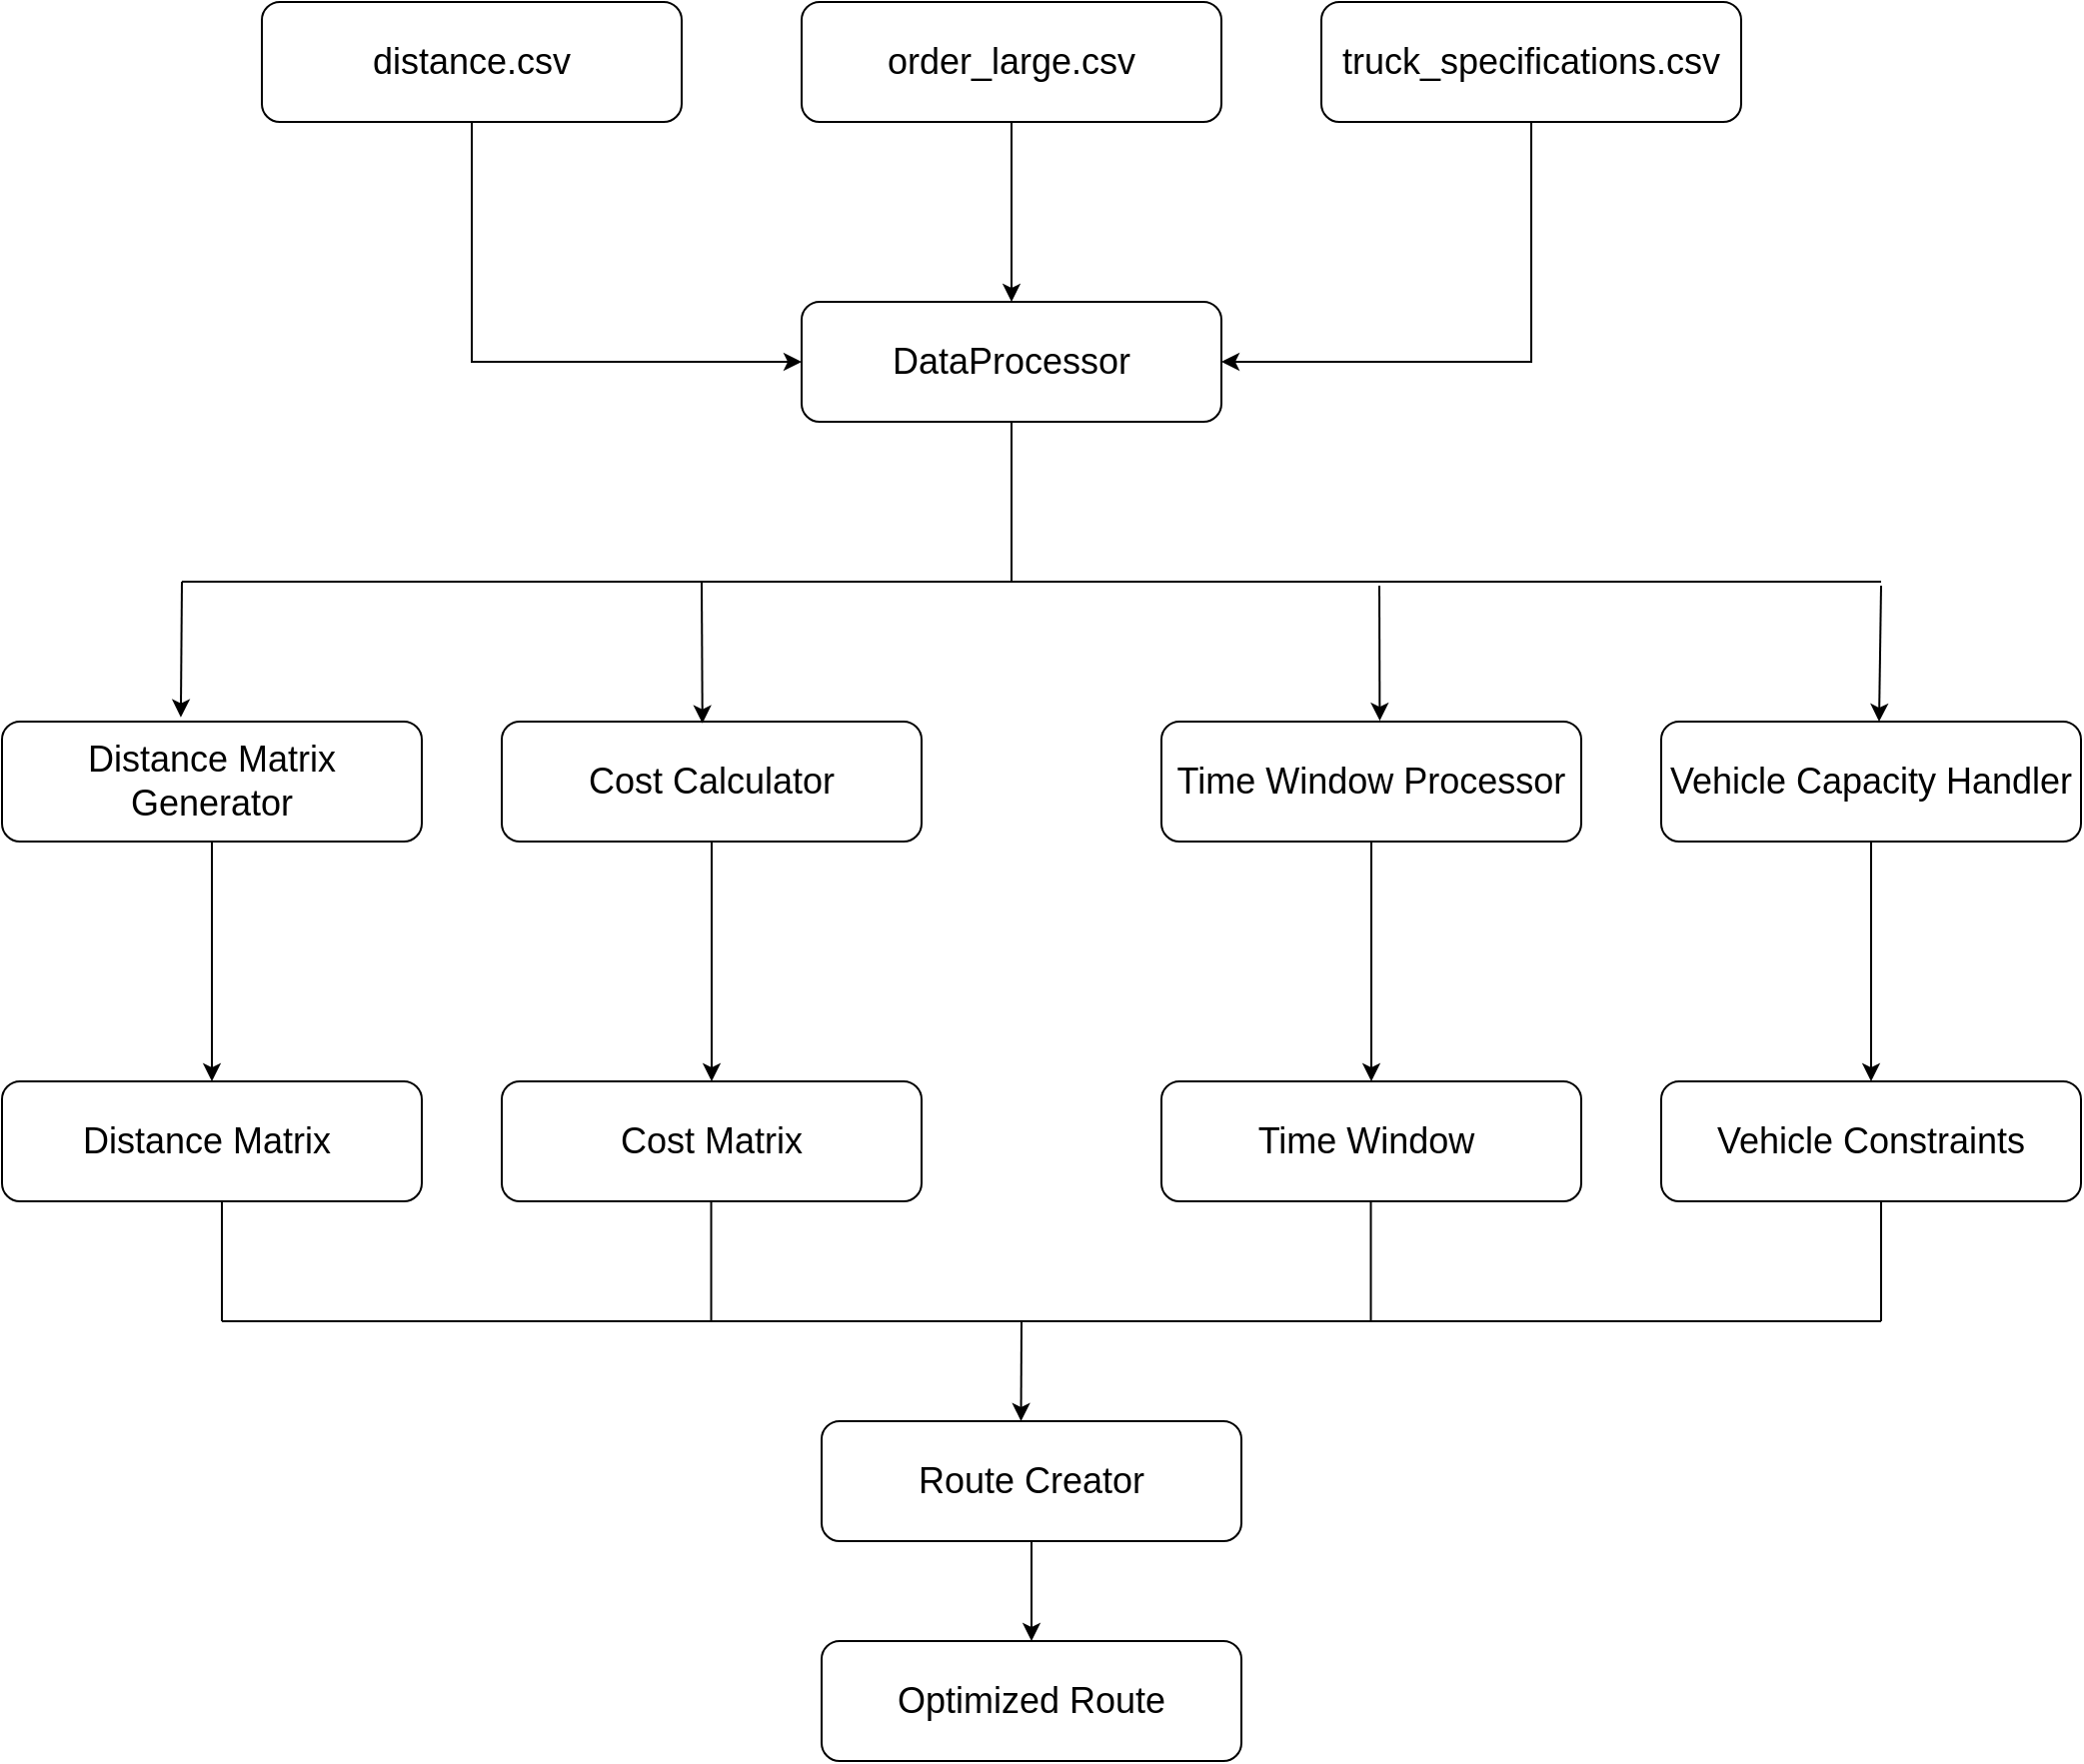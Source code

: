 <mxfile version="26.0.14">
  <diagram name="Page-1" id="1BG5TKz8CBbTJbB7rtQt">
    <mxGraphModel dx="2247" dy="659" grid="1" gridSize="10" guides="1" tooltips="1" connect="1" arrows="1" fold="1" page="1" pageScale="1" pageWidth="850" pageHeight="1100" math="0" shadow="0">
      <root>
        <mxCell id="0" />
        <mxCell id="1" parent="0" />
        <mxCell id="yM6JbzNmFY9VCsgO5a7o-11" style="edgeStyle=orthogonalEdgeStyle;rounded=0;orthogonalLoop=1;jettySize=auto;html=1;exitX=0.5;exitY=1;exitDx=0;exitDy=0;entryX=0;entryY=0.5;entryDx=0;entryDy=0;" edge="1" parent="1" source="yM6JbzNmFY9VCsgO5a7o-4" target="yM6JbzNmFY9VCsgO5a7o-10">
          <mxGeometry relative="1" as="geometry" />
        </mxCell>
        <mxCell id="yM6JbzNmFY9VCsgO5a7o-4" value="&lt;font style=&quot;font-size: 18px;&quot;&gt;distance.csv&lt;/font&gt;" style="rounded=1;whiteSpace=wrap;html=1;" vertex="1" parent="1">
          <mxGeometry x="40" y="100" width="210" height="60" as="geometry" />
        </mxCell>
        <mxCell id="yM6JbzNmFY9VCsgO5a7o-12" style="edgeStyle=orthogonalEdgeStyle;rounded=0;orthogonalLoop=1;jettySize=auto;html=1;exitX=0.5;exitY=1;exitDx=0;exitDy=0;" edge="1" parent="1" source="yM6JbzNmFY9VCsgO5a7o-5" target="yM6JbzNmFY9VCsgO5a7o-10">
          <mxGeometry relative="1" as="geometry" />
        </mxCell>
        <mxCell id="yM6JbzNmFY9VCsgO5a7o-5" value="&lt;font style=&quot;font-size: 18px;&quot;&gt;order_large.csv&lt;/font&gt;" style="rounded=1;whiteSpace=wrap;html=1;" vertex="1" parent="1">
          <mxGeometry x="310" y="100" width="210" height="60" as="geometry" />
        </mxCell>
        <mxCell id="yM6JbzNmFY9VCsgO5a7o-13" style="edgeStyle=orthogonalEdgeStyle;rounded=0;orthogonalLoop=1;jettySize=auto;html=1;exitX=0.5;exitY=1;exitDx=0;exitDy=0;entryX=1;entryY=0.5;entryDx=0;entryDy=0;" edge="1" parent="1" source="yM6JbzNmFY9VCsgO5a7o-6" target="yM6JbzNmFY9VCsgO5a7o-10">
          <mxGeometry relative="1" as="geometry" />
        </mxCell>
        <mxCell id="yM6JbzNmFY9VCsgO5a7o-6" value="&lt;font style=&quot;font-size: 18px;&quot;&gt;truck_specifications.csv&lt;/font&gt;" style="rounded=1;whiteSpace=wrap;html=1;" vertex="1" parent="1">
          <mxGeometry x="570" y="100" width="210" height="60" as="geometry" />
        </mxCell>
        <mxCell id="yM6JbzNmFY9VCsgO5a7o-10" value="&lt;font style=&quot;font-size: 18px;&quot;&gt;DataProcessor&lt;/font&gt;" style="rounded=1;whiteSpace=wrap;html=1;" vertex="1" parent="1">
          <mxGeometry x="310" y="250" width="210" height="60" as="geometry" />
        </mxCell>
        <mxCell id="yM6JbzNmFY9VCsgO5a7o-34" style="edgeStyle=orthogonalEdgeStyle;rounded=0;orthogonalLoop=1;jettySize=auto;html=1;entryX=0.5;entryY=0;entryDx=0;entryDy=0;" edge="1" parent="1" source="yM6JbzNmFY9VCsgO5a7o-14" target="yM6JbzNmFY9VCsgO5a7o-26">
          <mxGeometry relative="1" as="geometry" />
        </mxCell>
        <mxCell id="yM6JbzNmFY9VCsgO5a7o-14" value="&lt;span style=&quot;font-size: 18px;&quot;&gt;Distance Matrix Generator&lt;/span&gt;" style="rounded=1;whiteSpace=wrap;html=1;" vertex="1" parent="1">
          <mxGeometry x="-90" y="460" width="210" height="60" as="geometry" />
        </mxCell>
        <mxCell id="yM6JbzNmFY9VCsgO5a7o-33" style="edgeStyle=orthogonalEdgeStyle;rounded=0;orthogonalLoop=1;jettySize=auto;html=1;entryX=0.5;entryY=0;entryDx=0;entryDy=0;" edge="1" parent="1" source="yM6JbzNmFY9VCsgO5a7o-15" target="yM6JbzNmFY9VCsgO5a7o-28">
          <mxGeometry relative="1" as="geometry" />
        </mxCell>
        <mxCell id="yM6JbzNmFY9VCsgO5a7o-15" value="&lt;font style=&quot;font-size: 18px;&quot;&gt;Cost Calculator&lt;/font&gt;" style="rounded=1;whiteSpace=wrap;html=1;" vertex="1" parent="1">
          <mxGeometry x="160" y="460" width="210" height="60" as="geometry" />
        </mxCell>
        <mxCell id="yM6JbzNmFY9VCsgO5a7o-32" style="edgeStyle=orthogonalEdgeStyle;rounded=0;orthogonalLoop=1;jettySize=auto;html=1;exitX=0.5;exitY=1;exitDx=0;exitDy=0;entryX=0.5;entryY=0;entryDx=0;entryDy=0;" edge="1" parent="1" source="yM6JbzNmFY9VCsgO5a7o-16" target="yM6JbzNmFY9VCsgO5a7o-29">
          <mxGeometry relative="1" as="geometry" />
        </mxCell>
        <mxCell id="yM6JbzNmFY9VCsgO5a7o-16" value="&lt;font style=&quot;font-size: 18px;&quot;&gt;Time Window Processor&lt;/font&gt;" style="rounded=1;whiteSpace=wrap;html=1;" vertex="1" parent="1">
          <mxGeometry x="490" y="460" width="210" height="60" as="geometry" />
        </mxCell>
        <mxCell id="yM6JbzNmFY9VCsgO5a7o-31" style="edgeStyle=orthogonalEdgeStyle;rounded=0;orthogonalLoop=1;jettySize=auto;html=1;exitX=0.5;exitY=1;exitDx=0;exitDy=0;entryX=0.5;entryY=0;entryDx=0;entryDy=0;" edge="1" parent="1" source="yM6JbzNmFY9VCsgO5a7o-18" target="yM6JbzNmFY9VCsgO5a7o-30">
          <mxGeometry relative="1" as="geometry" />
        </mxCell>
        <mxCell id="yM6JbzNmFY9VCsgO5a7o-18" value="&lt;span style=&quot;font-size: 18px;&quot;&gt;Vehicle Capacity Handler&lt;/span&gt;" style="rounded=1;whiteSpace=wrap;html=1;" vertex="1" parent="1">
          <mxGeometry x="740" y="460" width="210" height="60" as="geometry" />
        </mxCell>
        <mxCell id="yM6JbzNmFY9VCsgO5a7o-20" value="" style="endArrow=none;html=1;rounded=0;entryX=0.5;entryY=1;entryDx=0;entryDy=0;" edge="1" parent="1" target="yM6JbzNmFY9VCsgO5a7o-10">
          <mxGeometry width="50" height="50" relative="1" as="geometry">
            <mxPoint x="415" y="390" as="sourcePoint" />
            <mxPoint x="360" y="440" as="targetPoint" />
          </mxGeometry>
        </mxCell>
        <mxCell id="yM6JbzNmFY9VCsgO5a7o-21" value="" style="endArrow=none;html=1;rounded=0;" edge="1" parent="1">
          <mxGeometry width="50" height="50" relative="1" as="geometry">
            <mxPoint y="390" as="sourcePoint" />
            <mxPoint x="850" y="390" as="targetPoint" />
          </mxGeometry>
        </mxCell>
        <mxCell id="yM6JbzNmFY9VCsgO5a7o-22" value="" style="endArrow=classic;html=1;rounded=0;entryX=0.426;entryY=-0.036;entryDx=0;entryDy=0;entryPerimeter=0;" edge="1" parent="1" target="yM6JbzNmFY9VCsgO5a7o-14">
          <mxGeometry width="50" height="50" relative="1" as="geometry">
            <mxPoint y="390" as="sourcePoint" />
            <mxPoint x="380" y="370" as="targetPoint" />
          </mxGeometry>
        </mxCell>
        <mxCell id="yM6JbzNmFY9VCsgO5a7o-23" value="" style="endArrow=classic;html=1;rounded=0;entryX=0.478;entryY=0.014;entryDx=0;entryDy=0;entryPerimeter=0;" edge="1" parent="1" target="yM6JbzNmFY9VCsgO5a7o-15">
          <mxGeometry width="50" height="50" relative="1" as="geometry">
            <mxPoint x="260" y="390" as="sourcePoint" />
            <mxPoint x="304.5" y="460" as="targetPoint" />
          </mxGeometry>
        </mxCell>
        <mxCell id="yM6JbzNmFY9VCsgO5a7o-24" value="" style="endArrow=classic;html=1;rounded=0;entryX=0.52;entryY=-0.007;entryDx=0;entryDy=0;entryPerimeter=0;" edge="1" parent="1" target="yM6JbzNmFY9VCsgO5a7o-16">
          <mxGeometry width="50" height="50" relative="1" as="geometry">
            <mxPoint x="599" y="392" as="sourcePoint" />
            <mxPoint x="594.5" y="460" as="targetPoint" />
          </mxGeometry>
        </mxCell>
        <mxCell id="yM6JbzNmFY9VCsgO5a7o-25" value="" style="endArrow=classic;html=1;rounded=0;entryX=0.426;entryY=-0.036;entryDx=0;entryDy=0;entryPerimeter=0;" edge="1" parent="1">
          <mxGeometry width="50" height="50" relative="1" as="geometry">
            <mxPoint x="850" y="392" as="sourcePoint" />
            <mxPoint x="849" y="460" as="targetPoint" />
          </mxGeometry>
        </mxCell>
        <mxCell id="yM6JbzNmFY9VCsgO5a7o-26" value="&lt;span style=&quot;font-size: 18px;&quot;&gt;Distance Matrix&amp;nbsp;&lt;/span&gt;" style="rounded=1;whiteSpace=wrap;html=1;" vertex="1" parent="1">
          <mxGeometry x="-90" y="640" width="210" height="60" as="geometry" />
        </mxCell>
        <mxCell id="yM6JbzNmFY9VCsgO5a7o-28" value="&lt;font style=&quot;font-size: 18px;&quot;&gt;Cost Matrix&lt;/font&gt;" style="rounded=1;whiteSpace=wrap;html=1;" vertex="1" parent="1">
          <mxGeometry x="160" y="640" width="210" height="60" as="geometry" />
        </mxCell>
        <mxCell id="yM6JbzNmFY9VCsgO5a7o-29" value="&lt;font style=&quot;font-size: 18px;&quot;&gt;Time Window&amp;nbsp;&lt;/font&gt;" style="rounded=1;whiteSpace=wrap;html=1;" vertex="1" parent="1">
          <mxGeometry x="490" y="640" width="210" height="60" as="geometry" />
        </mxCell>
        <mxCell id="yM6JbzNmFY9VCsgO5a7o-30" value="&lt;span style=&quot;font-size: 18px;&quot;&gt;Vehicle Constraints&lt;/span&gt;" style="rounded=1;whiteSpace=wrap;html=1;" vertex="1" parent="1">
          <mxGeometry x="740" y="640" width="210" height="60" as="geometry" />
        </mxCell>
        <mxCell id="yM6JbzNmFY9VCsgO5a7o-46" style="edgeStyle=orthogonalEdgeStyle;rounded=0;orthogonalLoop=1;jettySize=auto;html=1;exitX=0.5;exitY=1;exitDx=0;exitDy=0;entryX=0.5;entryY=0;entryDx=0;entryDy=0;" edge="1" parent="1" source="yM6JbzNmFY9VCsgO5a7o-35" target="yM6JbzNmFY9VCsgO5a7o-36">
          <mxGeometry relative="1" as="geometry" />
        </mxCell>
        <mxCell id="yM6JbzNmFY9VCsgO5a7o-35" value="&lt;font style=&quot;font-size: 18px;&quot;&gt;Route Creator&lt;/font&gt;" style="rounded=1;whiteSpace=wrap;html=1;" vertex="1" parent="1">
          <mxGeometry x="320" y="810" width="210" height="60" as="geometry" />
        </mxCell>
        <mxCell id="yM6JbzNmFY9VCsgO5a7o-36" value="&lt;font style=&quot;font-size: 18px;&quot;&gt;Optimized Route&lt;/font&gt;" style="rounded=1;whiteSpace=wrap;html=1;" vertex="1" parent="1">
          <mxGeometry x="320" y="920" width="210" height="60" as="geometry" />
        </mxCell>
        <mxCell id="yM6JbzNmFY9VCsgO5a7o-37" value="" style="endArrow=none;html=1;rounded=0;exitX=0.5;exitY=1;exitDx=0;exitDy=0;" edge="1" parent="1">
          <mxGeometry width="50" height="50" relative="1" as="geometry">
            <mxPoint x="20" y="700" as="sourcePoint" />
            <mxPoint x="20" y="760" as="targetPoint" />
          </mxGeometry>
        </mxCell>
        <mxCell id="yM6JbzNmFY9VCsgO5a7o-38" value="" style="endArrow=none;html=1;rounded=0;exitX=0.5;exitY=1;exitDx=0;exitDy=0;" edge="1" parent="1">
          <mxGeometry width="50" height="50" relative="1" as="geometry">
            <mxPoint x="264.76" y="700" as="sourcePoint" />
            <mxPoint x="264.76" y="760" as="targetPoint" />
          </mxGeometry>
        </mxCell>
        <mxCell id="yM6JbzNmFY9VCsgO5a7o-39" value="" style="endArrow=none;html=1;rounded=0;exitX=0.5;exitY=1;exitDx=0;exitDy=0;" edge="1" parent="1">
          <mxGeometry width="50" height="50" relative="1" as="geometry">
            <mxPoint x="594.76" y="700" as="sourcePoint" />
            <mxPoint x="594.76" y="760" as="targetPoint" />
          </mxGeometry>
        </mxCell>
        <mxCell id="yM6JbzNmFY9VCsgO5a7o-40" value="" style="endArrow=none;html=1;rounded=0;exitX=0.5;exitY=1;exitDx=0;exitDy=0;" edge="1" parent="1">
          <mxGeometry width="50" height="50" relative="1" as="geometry">
            <mxPoint x="850" y="700" as="sourcePoint" />
            <mxPoint x="850" y="760" as="targetPoint" />
          </mxGeometry>
        </mxCell>
        <mxCell id="yM6JbzNmFY9VCsgO5a7o-43" value="" style="endArrow=none;html=1;rounded=0;" edge="1" parent="1">
          <mxGeometry width="50" height="50" relative="1" as="geometry">
            <mxPoint x="20" y="760" as="sourcePoint" />
            <mxPoint x="850" y="760" as="targetPoint" />
          </mxGeometry>
        </mxCell>
        <mxCell id="yM6JbzNmFY9VCsgO5a7o-45" value="" style="endArrow=classic;html=1;rounded=0;entryX=0.475;entryY=0;entryDx=0;entryDy=0;entryPerimeter=0;" edge="1" parent="1" target="yM6JbzNmFY9VCsgO5a7o-35">
          <mxGeometry width="50" height="50" relative="1" as="geometry">
            <mxPoint x="420" y="760" as="sourcePoint" />
            <mxPoint x="550" y="780" as="targetPoint" />
          </mxGeometry>
        </mxCell>
      </root>
    </mxGraphModel>
  </diagram>
</mxfile>
